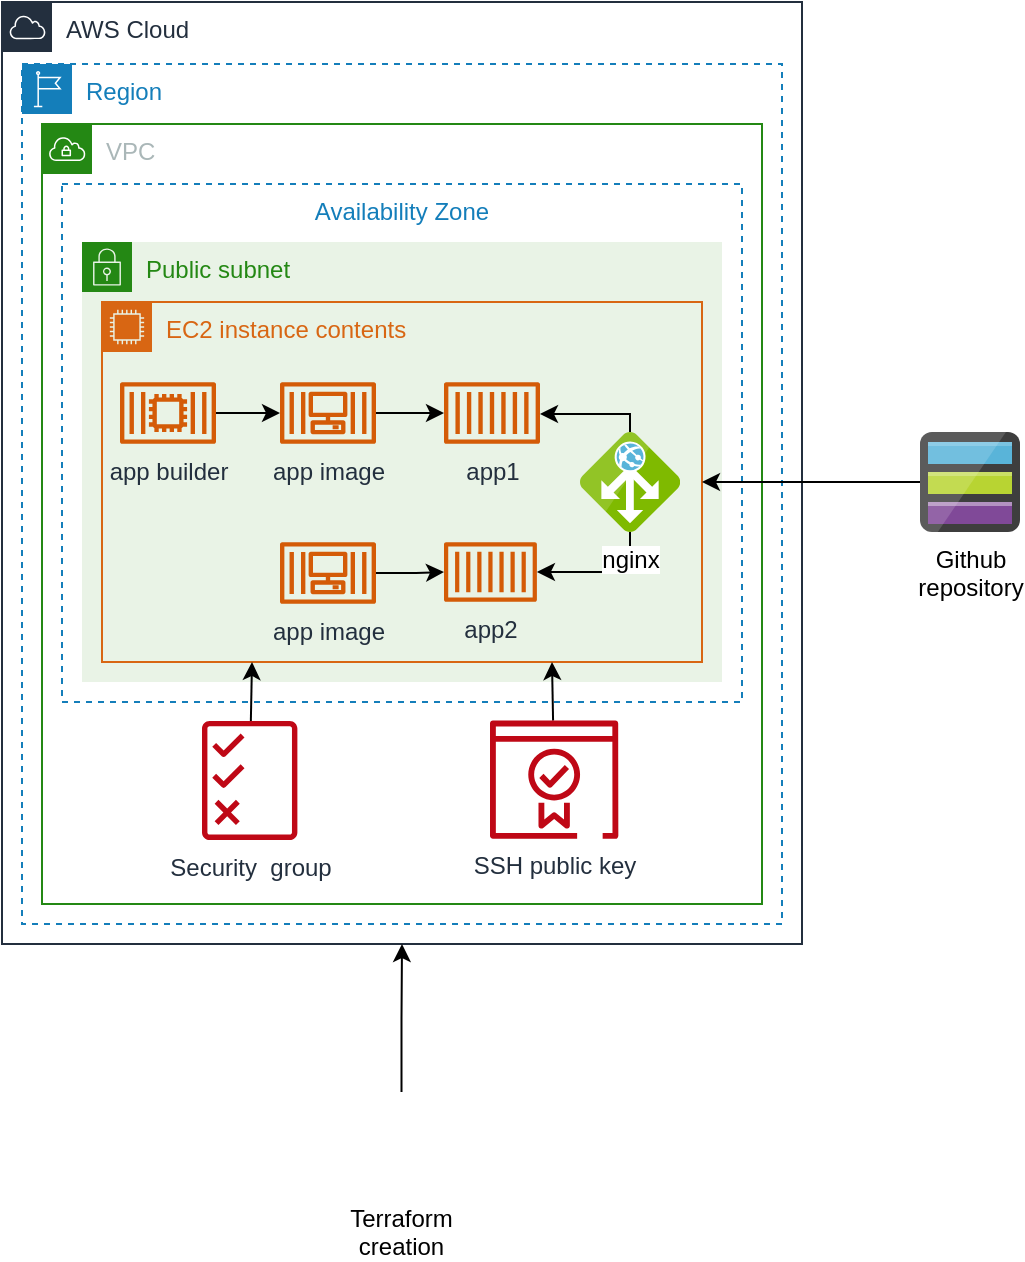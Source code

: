 <mxfile version="16.2.4" type="github">
  <diagram id="oL0CLLXPn3ZyDc6CmzTw" name="Page-1">
    <mxGraphModel dx="1422" dy="772" grid="1" gridSize="10" guides="1" tooltips="1" connect="1" arrows="1" fold="1" page="1" pageScale="1" pageWidth="827" pageHeight="1169" math="0" shadow="0">
      <root>
        <mxCell id="0" />
        <mxCell id="1" parent="0" />
        <mxCell id="dvl_uhById6cVGbgCWIY-3" value="Availability Zone" style="fillColor=none;strokeColor=#147EBA;dashed=1;verticalAlign=top;fontStyle=0;fontColor=#147EBA;" parent="1" vertex="1">
          <mxGeometry x="200" y="131" width="340" height="259" as="geometry" />
        </mxCell>
        <mxCell id="dvl_uhById6cVGbgCWIY-1" value="AWS Cloud" style="points=[[0,0],[0.25,0],[0.5,0],[0.75,0],[1,0],[1,0.25],[1,0.5],[1,0.75],[1,1],[0.75,1],[0.5,1],[0.25,1],[0,1],[0,0.75],[0,0.5],[0,0.25]];outlineConnect=0;gradientColor=none;html=1;whiteSpace=wrap;fontSize=12;fontStyle=0;container=1;pointerEvents=0;collapsible=0;recursiveResize=0;shape=mxgraph.aws4.group;grIcon=mxgraph.aws4.group_aws_cloud;strokeColor=#232F3E;fillColor=none;verticalAlign=top;align=left;spacingLeft=30;fontColor=#232F3E;dashed=0;" parent="1" vertex="1">
          <mxGeometry x="170" y="40" width="400" height="471" as="geometry" />
        </mxCell>
        <mxCell id="dvl_uhById6cVGbgCWIY-5" value="VPC" style="points=[[0,0],[0.25,0],[0.5,0],[0.75,0],[1,0],[1,0.25],[1,0.5],[1,0.75],[1,1],[0.75,1],[0.5,1],[0.25,1],[0,1],[0,0.75],[0,0.5],[0,0.25]];outlineConnect=0;gradientColor=none;html=1;whiteSpace=wrap;fontSize=12;fontStyle=0;container=1;pointerEvents=0;collapsible=0;recursiveResize=0;shape=mxgraph.aws4.group;grIcon=mxgraph.aws4.group_vpc;strokeColor=#248814;fillColor=none;verticalAlign=top;align=left;spacingLeft=30;fontColor=#AAB7B8;dashed=0;" parent="1" vertex="1">
          <mxGeometry x="190" y="101" width="360" height="390" as="geometry" />
        </mxCell>
        <mxCell id="dvl_uhById6cVGbgCWIY-6" value="Public subnet" style="points=[[0,0],[0.25,0],[0.5,0],[0.75,0],[1,0],[1,0.25],[1,0.5],[1,0.75],[1,1],[0.75,1],[0.5,1],[0.25,1],[0,1],[0,0.75],[0,0.5],[0,0.25]];outlineConnect=0;gradientColor=none;html=1;whiteSpace=wrap;fontSize=12;fontStyle=0;container=1;pointerEvents=0;collapsible=0;recursiveResize=0;shape=mxgraph.aws4.group;grIcon=mxgraph.aws4.group_security_group;grStroke=0;strokeColor=#248814;fillColor=#E9F3E6;verticalAlign=top;align=left;spacingLeft=30;fontColor=#248814;dashed=0;" parent="1" vertex="1">
          <mxGeometry x="210" y="160" width="320" height="220" as="geometry" />
        </mxCell>
        <mxCell id="dvl_uhById6cVGbgCWIY-7" value="EC2 instance contents" style="points=[[0,0],[0.25,0],[0.5,0],[0.75,0],[1,0],[1,0.25],[1,0.5],[1,0.75],[1,1],[0.75,1],[0.5,1],[0.25,1],[0,1],[0,0.75],[0,0.5],[0,0.25]];outlineConnect=0;gradientColor=none;html=1;whiteSpace=wrap;fontSize=12;fontStyle=0;container=1;pointerEvents=0;collapsible=0;recursiveResize=0;shape=mxgraph.aws4.group;grIcon=mxgraph.aws4.group_ec2_instance_contents;strokeColor=#D86613;fillColor=none;verticalAlign=top;align=left;spacingLeft=30;fontColor=#D86613;dashed=0;" parent="1" vertex="1">
          <mxGeometry x="220" y="190" width="300" height="180" as="geometry" />
        </mxCell>
        <mxCell id="dvl_uhById6cVGbgCWIY-13" style="edgeStyle=orthogonalEdgeStyle;rounded=0;orthogonalLoop=1;jettySize=auto;html=1;" parent="1" source="dvl_uhById6cVGbgCWIY-10" target="dvl_uhById6cVGbgCWIY-9" edge="1">
          <mxGeometry relative="1" as="geometry" />
        </mxCell>
        <mxCell id="dvl_uhById6cVGbgCWIY-10" value="app image" style="sketch=0;outlineConnect=0;fontColor=#232F3E;gradientColor=none;fillColor=#D45B07;strokeColor=none;dashed=0;verticalLabelPosition=bottom;verticalAlign=top;align=center;html=1;fontSize=12;fontStyle=0;aspect=fixed;pointerEvents=1;shape=mxgraph.aws4.container_3;" parent="1" vertex="1">
          <mxGeometry x="309" y="230" width="48" height="31" as="geometry" />
        </mxCell>
        <mxCell id="dvl_uhById6cVGbgCWIY-12" style="edgeStyle=orthogonalEdgeStyle;rounded=0;orthogonalLoop=1;jettySize=auto;html=1;" parent="1" source="dvl_uhById6cVGbgCWIY-11" target="dvl_uhById6cVGbgCWIY-10" edge="1">
          <mxGeometry relative="1" as="geometry" />
        </mxCell>
        <mxCell id="dvl_uhById6cVGbgCWIY-11" value="app builder" style="sketch=0;outlineConnect=0;fontColor=#232F3E;gradientColor=none;fillColor=#D45B07;strokeColor=none;dashed=0;verticalLabelPosition=bottom;verticalAlign=top;align=center;html=1;fontSize=12;fontStyle=0;aspect=fixed;pointerEvents=1;shape=mxgraph.aws4.container_2;" parent="1" vertex="1">
          <mxGeometry x="229.0" y="230" width="48" height="31" as="geometry" />
        </mxCell>
        <mxCell id="dvl_uhById6cVGbgCWIY-9" value="app1" style="sketch=0;outlineConnect=0;fontColor=#232F3E;gradientColor=none;fillColor=#D45B07;strokeColor=none;dashed=0;verticalLabelPosition=bottom;verticalAlign=top;align=center;html=1;fontSize=12;fontStyle=0;aspect=fixed;pointerEvents=1;shape=mxgraph.aws4.container_1;" parent="1" vertex="1">
          <mxGeometry x="391" y="230" width="48" height="31" as="geometry" />
        </mxCell>
        <mxCell id="dvl_uhById6cVGbgCWIY-14" style="edgeStyle=orthogonalEdgeStyle;rounded=0;orthogonalLoop=1;jettySize=auto;html=1;" parent="1" source="dvl_uhById6cVGbgCWIY-15" target="dvl_uhById6cVGbgCWIY-16" edge="1">
          <mxGeometry relative="1" as="geometry" />
        </mxCell>
        <mxCell id="dvl_uhById6cVGbgCWIY-15" value="app image" style="sketch=0;outlineConnect=0;fontColor=#232F3E;gradientColor=none;fillColor=#D45B07;strokeColor=none;dashed=0;verticalLabelPosition=bottom;verticalAlign=top;align=center;html=1;fontSize=12;fontStyle=0;aspect=fixed;pointerEvents=1;shape=mxgraph.aws4.container_3;" parent="1" vertex="1">
          <mxGeometry x="309" y="310" width="48" height="31" as="geometry" />
        </mxCell>
        <mxCell id="dvl_uhById6cVGbgCWIY-16" value="app2" style="sketch=0;outlineConnect=0;fontColor=#232F3E;gradientColor=none;fillColor=#D45B07;strokeColor=none;dashed=0;verticalLabelPosition=bottom;verticalAlign=top;align=center;html=1;fontSize=12;fontStyle=0;aspect=fixed;pointerEvents=1;shape=mxgraph.aws4.container_1;" parent="1" vertex="1">
          <mxGeometry x="391" y="310" width="46.45" height="30" as="geometry" />
        </mxCell>
        <mxCell id="dvl_uhById6cVGbgCWIY-20" style="rounded=0;orthogonalLoop=1;jettySize=auto;html=1;entryX=0.75;entryY=1;entryDx=0;entryDy=0;" parent="1" source="dvl_uhById6cVGbgCWIY-17" target="dvl_uhById6cVGbgCWIY-7" edge="1">
          <mxGeometry relative="1" as="geometry" />
        </mxCell>
        <mxCell id="dvl_uhById6cVGbgCWIY-19" style="rounded=0;orthogonalLoop=1;jettySize=auto;html=1;entryX=0.25;entryY=1;entryDx=0;entryDy=0;" parent="1" source="dvl_uhById6cVGbgCWIY-18" target="dvl_uhById6cVGbgCWIY-7" edge="1">
          <mxGeometry relative="1" as="geometry" />
        </mxCell>
        <mxCell id="dvl_uhById6cVGbgCWIY-2" value="Region" style="points=[[0,0],[0.25,0],[0.5,0],[0.75,0],[1,0],[1,0.25],[1,0.5],[1,0.75],[1,1],[0.75,1],[0.5,1],[0.25,1],[0,1],[0,0.75],[0,0.5],[0,0.25]];outlineConnect=0;gradientColor=none;html=1;whiteSpace=wrap;fontSize=12;fontStyle=0;container=1;pointerEvents=0;collapsible=0;recursiveResize=0;shape=mxgraph.aws4.group;grIcon=mxgraph.aws4.group_region;strokeColor=#147EBA;fillColor=none;verticalAlign=top;align=left;spacingLeft=30;fontColor=#147EBA;dashed=1;" parent="1" vertex="1">
          <mxGeometry x="180" y="71" width="380" height="430" as="geometry" />
        </mxCell>
        <mxCell id="dvl_uhById6cVGbgCWIY-17" value="SSH public key" style="sketch=0;outlineConnect=0;fontColor=#232F3E;gradientColor=none;fillColor=#BF0816;strokeColor=none;dashed=0;verticalLabelPosition=bottom;verticalAlign=top;align=center;html=1;fontSize=12;fontStyle=0;aspect=fixed;pointerEvents=1;shape=mxgraph.aws4.certificate_manager_2;" parent="dvl_uhById6cVGbgCWIY-2" vertex="1">
          <mxGeometry x="234" y="328.23" width="64.17" height="59.23" as="geometry" />
        </mxCell>
        <mxCell id="dvl_uhById6cVGbgCWIY-18" value="Security&amp;nbsp; group" style="sketch=0;outlineConnect=0;fontColor=#232F3E;gradientColor=none;fillColor=#BF0816;strokeColor=none;dashed=0;verticalLabelPosition=bottom;verticalAlign=top;align=center;html=1;fontSize=12;fontStyle=0;aspect=fixed;pointerEvents=1;shape=mxgraph.aws4.permissions;" parent="dvl_uhById6cVGbgCWIY-2" vertex="1">
          <mxGeometry x="90" y="328.23" width="47.69" height="60" as="geometry" />
        </mxCell>
        <mxCell id="lPIshEA0s8avVtlqXeSs-4" style="edgeStyle=orthogonalEdgeStyle;rounded=0;orthogonalLoop=1;jettySize=auto;html=1;" parent="1" source="lPIshEA0s8avVtlqXeSs-2" target="dvl_uhById6cVGbgCWIY-7" edge="1">
          <mxGeometry relative="1" as="geometry" />
        </mxCell>
        <mxCell id="lPIshEA0s8avVtlqXeSs-2" value="Github&lt;br&gt;repository" style="sketch=0;aspect=fixed;html=1;points=[];align=center;image;fontSize=12;image=img/lib/mscae/General_Storage.svg;" parent="1" vertex="1">
          <mxGeometry x="629" y="255" width="50" height="50" as="geometry" />
        </mxCell>
        <mxCell id="Wu04GfSLRZ2idW94B7f1-6" style="edgeStyle=orthogonalEdgeStyle;rounded=0;orthogonalLoop=1;jettySize=auto;html=1;entryX=0.5;entryY=1;entryDx=0;entryDy=0;" edge="1" parent="1" source="Wu04GfSLRZ2idW94B7f1-5" target="dvl_uhById6cVGbgCWIY-1">
          <mxGeometry relative="1" as="geometry" />
        </mxCell>
        <mxCell id="Wu04GfSLRZ2idW94B7f1-5" value="Terraform&#xa;creation" style="shape=image;verticalLabelPosition=bottom;labelBackgroundColor=default;verticalAlign=top;aspect=fixed;imageAspect=0;image=https://blogs.vmware.com/cloudprovider/files/2019/04/og-image-8b3e4f7d-blog-aspect-ratio-576x324.png;" vertex="1" parent="1">
          <mxGeometry x="326" y="585" width="87.5" height="49.3" as="geometry" />
        </mxCell>
        <mxCell id="Wu04GfSLRZ2idW94B7f1-8" style="edgeStyle=orthogonalEdgeStyle;rounded=0;orthogonalLoop=1;jettySize=auto;html=1;" edge="1" parent="1" source="Wu04GfSLRZ2idW94B7f1-7" target="dvl_uhById6cVGbgCWIY-9">
          <mxGeometry relative="1" as="geometry">
            <Array as="points">
              <mxPoint x="484" y="246" />
            </Array>
          </mxGeometry>
        </mxCell>
        <mxCell id="Wu04GfSLRZ2idW94B7f1-9" style="edgeStyle=orthogonalEdgeStyle;rounded=0;orthogonalLoop=1;jettySize=auto;html=1;" edge="1" parent="1" source="Wu04GfSLRZ2idW94B7f1-7" target="dvl_uhById6cVGbgCWIY-16">
          <mxGeometry relative="1" as="geometry">
            <Array as="points">
              <mxPoint x="484" y="325" />
            </Array>
          </mxGeometry>
        </mxCell>
        <mxCell id="Wu04GfSLRZ2idW94B7f1-7" value="nginx" style="sketch=0;aspect=fixed;html=1;points=[];align=center;image;fontSize=12;image=img/lib/mscae/Application_Gateway.svg;" vertex="1" parent="1">
          <mxGeometry x="459" y="255" width="50" height="50" as="geometry" />
        </mxCell>
      </root>
    </mxGraphModel>
  </diagram>
</mxfile>
